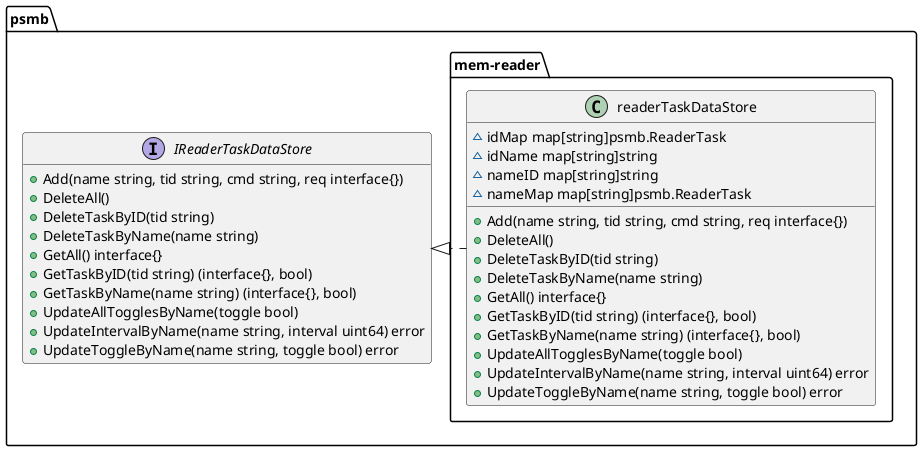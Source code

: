 @startuml

set namespaceSeparator /

interface psmb/IReaderTaskDataStore {
    +Add(name string, tid string, cmd string, req interface{})
    +DeleteAll()
    +DeleteTaskByID(tid string)
    +DeleteTaskByName(name string)
    +GetAll() interface{}
    +GetTaskByID(tid string) (interface{}, bool)
    +GetTaskByName(name string) (interface{}, bool)
    +UpdateAllTogglesByName(toggle bool)
    +UpdateIntervalByName(name string, interval uint64) error
    +UpdateToggleByName(name string, toggle bool) error
}

class psmb/mem-reader/readerTaskDataStore {
    ~idMap map[string]psmb.ReaderTask
    ~idName map[string]string
    ~nameID map[string]string
    ~nameMap map[string]psmb.ReaderTask
    +Add(name string, tid string, cmd string, req interface{})
    +DeleteAll()
    +DeleteTaskByID(tid string)
    +DeleteTaskByName(name string)
    +GetAll() interface{}
    +GetTaskByID(tid string) (interface{}, bool)
    +GetTaskByName(name string) (interface{}, bool)
    +UpdateAllTogglesByName(toggle bool)
    +UpdateIntervalByName(name string, interval uint64) error
    +UpdateToggleByName(name string, toggle bool) error
}


"psmb/mem-reader/readerTaskDataStore" .|> "psmb/IReaderTaskDataStore"


hide interface fields

@enduml